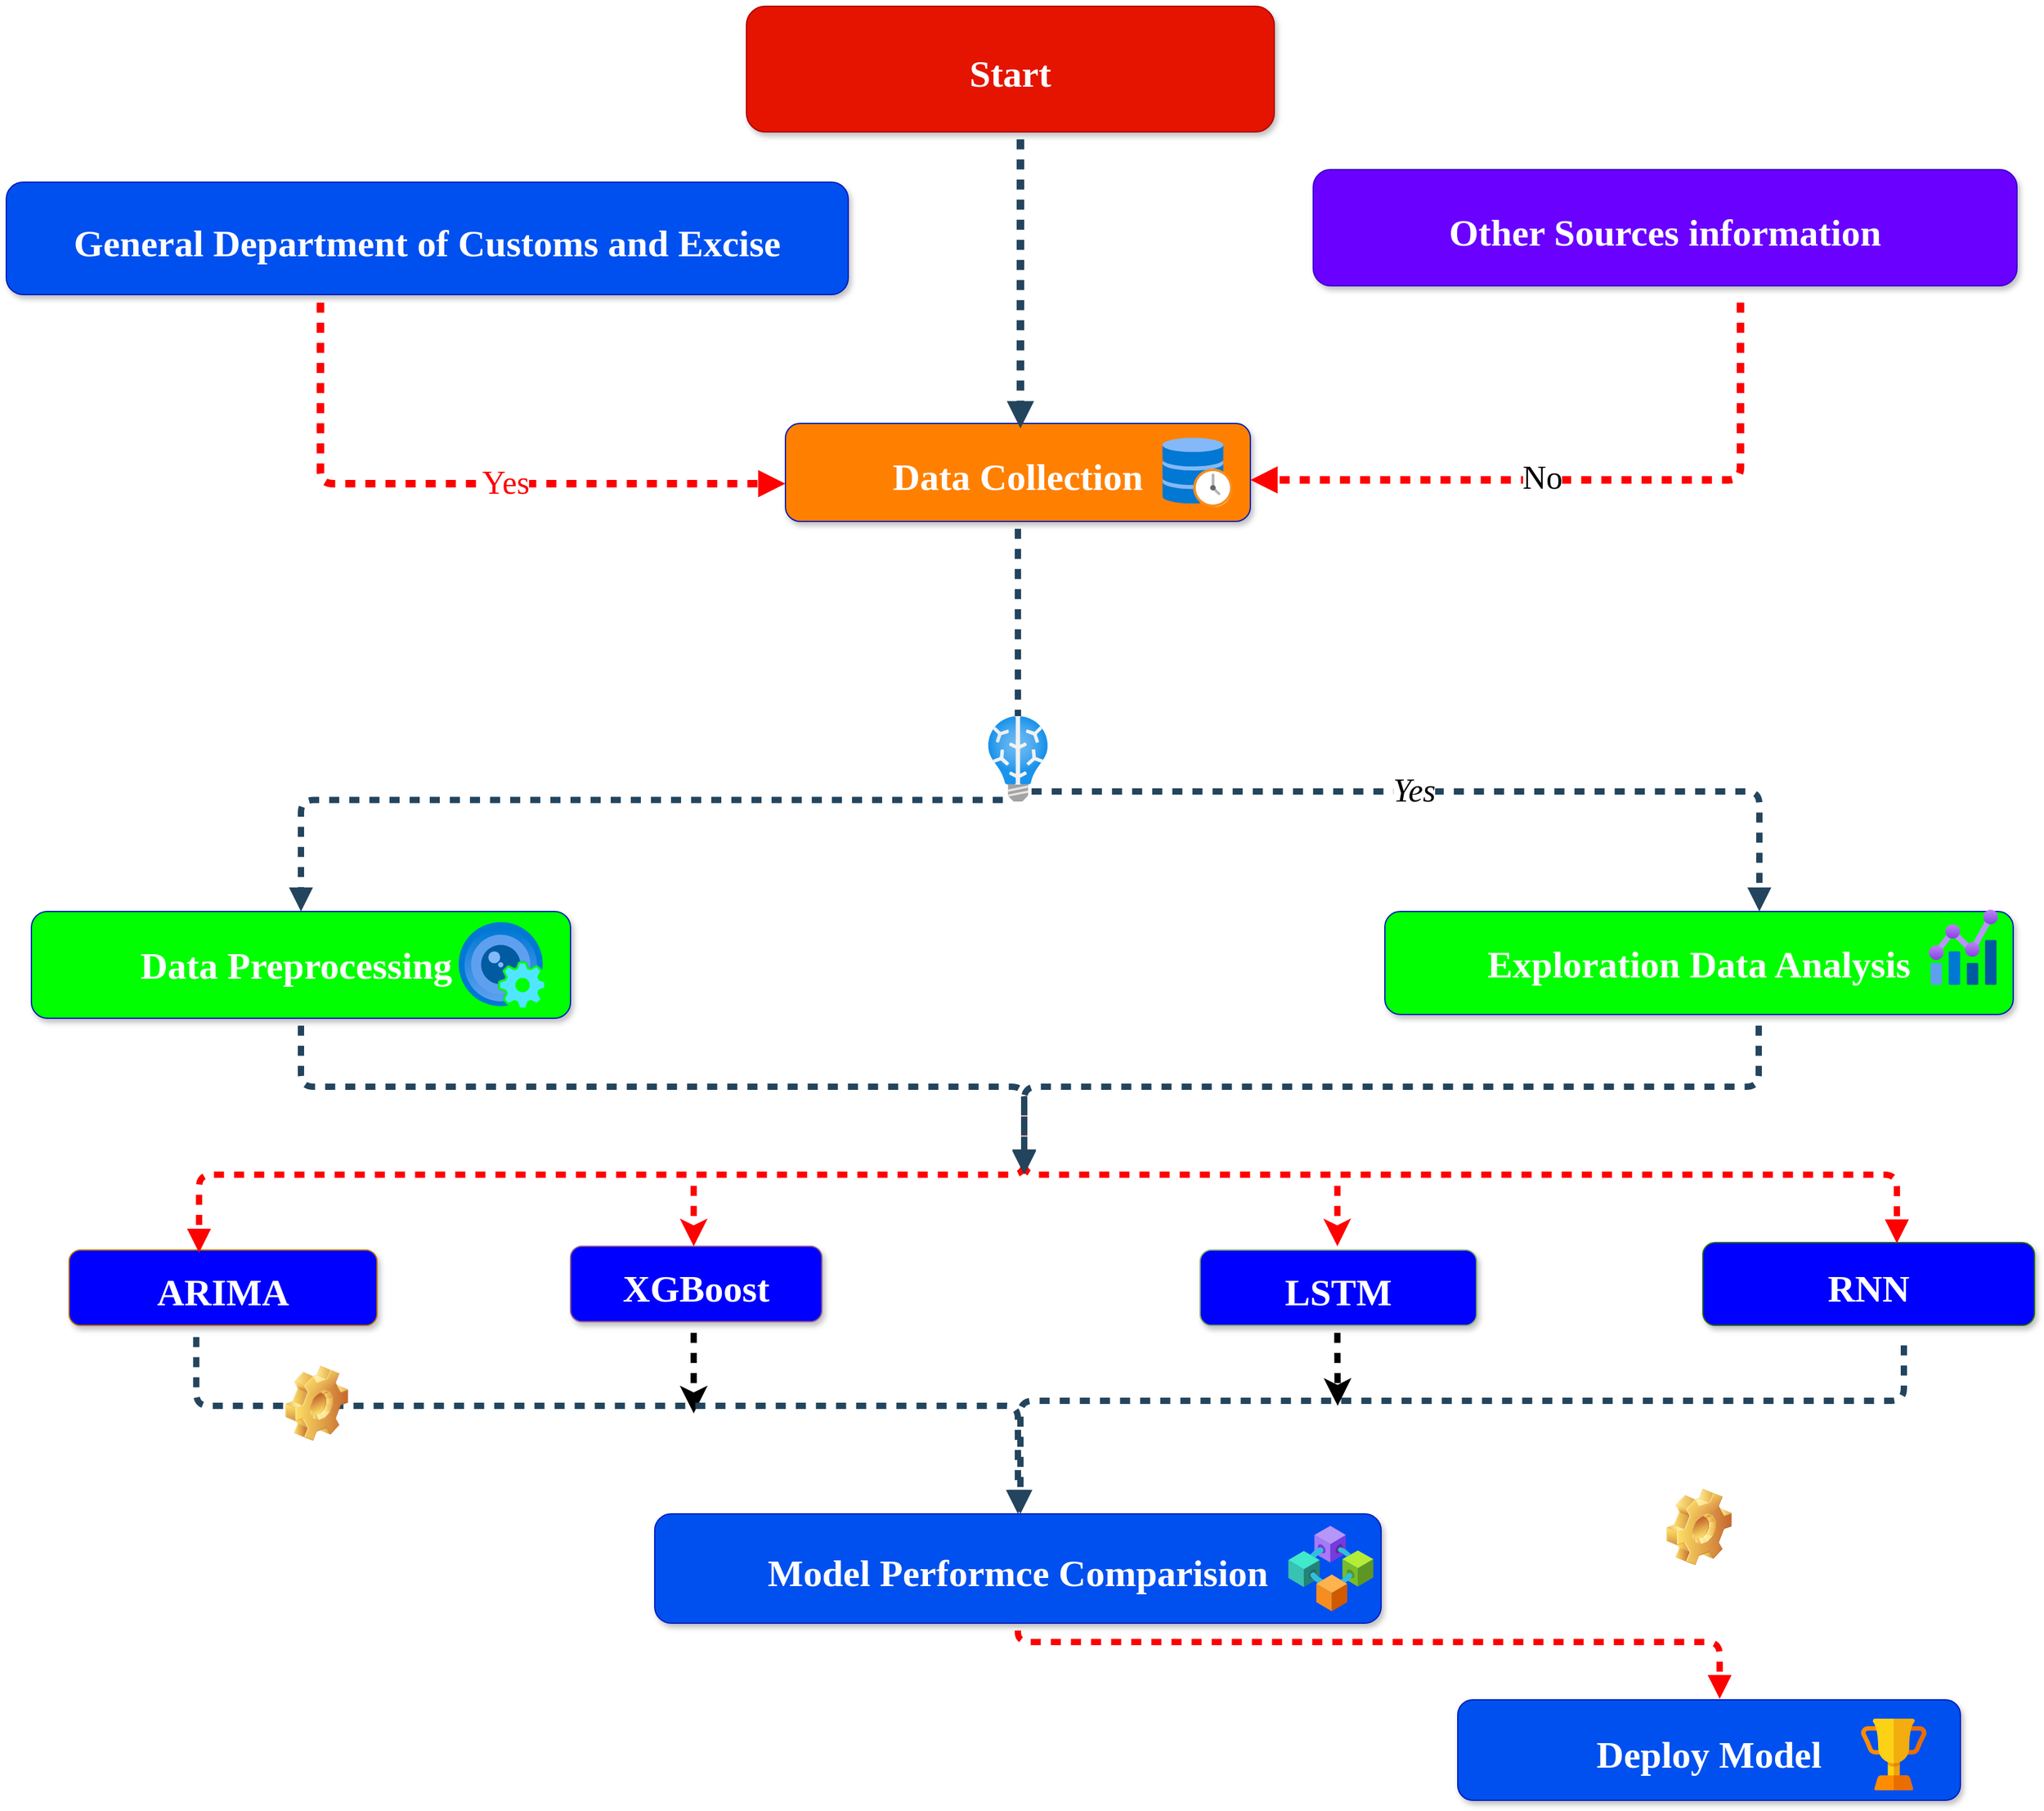 <mxfile version="24.2.9" type="github" pages="3">
  <diagram name="Page-1" id="z4mll4UZlSNYKY8jVkmX">
    <mxGraphModel dx="3000" dy="1491" grid="1" gridSize="10" guides="1" tooltips="1" connect="1" arrows="1" fold="1" page="1" pageScale="1" pageWidth="827" pageHeight="1169" math="0" shadow="0">
      <root>
        <mxCell id="0" />
        <mxCell id="1" parent="0" />
        <mxCell id="y6rWmXWkyfaZb9efjpmc-1" value="General Department of Customs and Excise" style="rounded=1;fillColor=#0050ef;strokeColor=#001DBC;shadow=1;fontStyle=1;fontColor=#ffffff;fontSize=30;fontFamily=Times New Roman;" parent="1" vertex="1">
          <mxGeometry x="20" y="160" width="670" height="89.5" as="geometry" />
        </mxCell>
        <mxCell id="y6rWmXWkyfaZb9efjpmc-2" value="ARIMA" style="rounded=1;fillColor=#0000ff;strokeColor=#BD7000;shadow=1;fontStyle=1;fontColor=#ffffff;fontSize=30;fontFamily=Times New Roman;" parent="1" vertex="1">
          <mxGeometry x="70" y="1010" width="245" height="60" as="geometry" />
        </mxCell>
        <mxCell id="y6rWmXWkyfaZb9efjpmc-3" value="RNN" style="rounded=1;fillColor=#0000ff;strokeColor=#2D7600;shadow=1;fontStyle=1;fontColor=#ffffff;fontSize=30;fontFamily=Times New Roman;" parent="1" vertex="1">
          <mxGeometry x="1370" y="1004" width="264" height="66" as="geometry" />
        </mxCell>
        <mxCell id="y6rWmXWkyfaZb9efjpmc-4" value="Deploy Model" style="rounded=1;fillColor=#0050ef;strokeColor=#001DBC;shadow=1;fontStyle=1;fontSize=30;fontFamily=Times New Roman;fontColor=#ffffff;" parent="1" vertex="1">
          <mxGeometry x="1175" y="1368" width="400" height="80" as="geometry" />
        </mxCell>
        <mxCell id="y6rWmXWkyfaZb9efjpmc-5" value="Start" style="rounded=1;shadow=1;fontStyle=1;fontSize=30;fillColor=#e51400;fillStyle=auto;fontFamily=Times New Roman;fontColor=#ffffff;strokeColor=#B20000;" parent="1" vertex="1">
          <mxGeometry x="609" y="20" width="420" height="100" as="geometry" />
        </mxCell>
        <mxCell id="y6rWmXWkyfaZb9efjpmc-6" value="Data Collection" style="rounded=1;fillColor=#ff8000;strokeColor=#001DBC;shadow=1;fontStyle=1;fontColor=#ffffff;fontSize=30;fontFamily=Times New Roman;" parent="1" vertex="1">
          <mxGeometry x="640" y="352.05" width="370" height="78" as="geometry" />
        </mxCell>
        <mxCell id="y6rWmXWkyfaZb9efjpmc-7" value="Other Sources information" style="rounded=1;fillColor=#6a00ff;strokeColor=#3700CC;shadow=1;fontStyle=1;fontColor=#ffffff;fontSize=30;fontFamily=Times New Roman;" parent="1" vertex="1">
          <mxGeometry x="1060" y="150" width="560" height="92.5" as="geometry" />
        </mxCell>
        <mxCell id="y6rWmXWkyfaZb9efjpmc-8" value="" style="edgeStyle=elbowEdgeStyle;elbow=vertical;strokeWidth=6;endArrow=block;endFill=1;fontStyle=1;strokeColor=#23445D;flowAnimation=1;" parent="1" edge="1">
          <mxGeometry x="22" y="165.5" width="100" height="100" as="geometry">
            <mxPoint x="827" y="120" as="sourcePoint" />
            <mxPoint x="827" y="356" as="targetPoint" />
          </mxGeometry>
        </mxCell>
        <mxCell id="y6rWmXWkyfaZb9efjpmc-9" value="" style="edgeStyle=elbowEdgeStyle;elbow=vertical;strokeWidth=6;endArrow=block;endFill=1;fontStyle=1;strokeColor=#ff0000;flowAnimation=1;fillColor=#0050ef;" parent="1" target="y6rWmXWkyfaZb9efjpmc-6" edge="1">
          <mxGeometry x="22" y="165.5" width="100" height="100" as="geometry">
            <mxPoint x="1400" y="250" as="sourcePoint" />
            <mxPoint x="984" y="406" as="targetPoint" />
            <Array as="points">
              <mxPoint x="1141" y="397" />
            </Array>
          </mxGeometry>
        </mxCell>
        <mxCell id="y6rWmXWkyfaZb9efjpmc-10" value="&lt;font style=&quot;font-size: 26px;&quot; face=&quot;Times New Roman&quot;&gt;No&lt;/font&gt;" style="edgeLabel;html=1;align=center;verticalAlign=middle;resizable=0;points=[];" parent="y6rWmXWkyfaZb9efjpmc-9" vertex="1" connectable="0">
          <mxGeometry relative="1" as="geometry">
            <mxPoint x="-37" y="-2" as="offset" />
          </mxGeometry>
        </mxCell>
        <mxCell id="y6rWmXWkyfaZb9efjpmc-11" value="" style="edgeStyle=elbowEdgeStyle;elbow=vertical;strokeWidth=6;endArrow=block;endFill=1;fontStyle=1;strokeColor=#ff0000;flowAnimation=1;shadow=0;textShadow=0;" parent="1" target="y6rWmXWkyfaZb9efjpmc-6" edge="1">
          <mxGeometry x="22" y="165.5" width="100" height="100" as="geometry">
            <mxPoint x="270" y="250" as="sourcePoint" />
            <mxPoint x="749" y="407" as="targetPoint" />
            <Array as="points">
              <mxPoint x="608" y="400" />
              <mxPoint x="580" y="403" />
              <mxPoint x="832" y="510" />
            </Array>
          </mxGeometry>
        </mxCell>
        <mxCell id="y6rWmXWkyfaZb9efjpmc-12" value="&lt;font color=&quot;#ff0000&quot; style=&quot;font-size: 26px;&quot; face=&quot;Times New Roman&quot;&gt;Yes&lt;/font&gt;" style="edgeLabel;html=1;align=center;verticalAlign=middle;resizable=0;points=[];" parent="y6rWmXWkyfaZb9efjpmc-11" vertex="1" connectable="0">
          <mxGeometry relative="1" as="geometry">
            <mxPoint x="37" y="-1" as="offset" />
          </mxGeometry>
        </mxCell>
        <mxCell id="y6rWmXWkyfaZb9efjpmc-13" value="" style="edgeStyle=elbowEdgeStyle;elbow=vertical;strokeWidth=5;endArrow=block;endFill=1;fontStyle=1;strokeColor=#ff0000;flowAnimation=1;entryX=0.422;entryY=0.035;entryDx=0;entryDy=0;entryPerimeter=0;" parent="1" target="y6rWmXWkyfaZb9efjpmc-2" edge="1">
          <mxGeometry x="22" y="165.5" width="100" height="100" as="geometry">
            <mxPoint x="830" y="889" as="sourcePoint" />
            <mxPoint x="307" y="984" as="targetPoint" />
            <Array as="points">
              <mxPoint x="500" y="950" />
            </Array>
          </mxGeometry>
        </mxCell>
        <mxCell id="y6rWmXWkyfaZb9efjpmc-14" value="" style="edgeStyle=elbowEdgeStyle;elbow=vertical;strokeWidth=5;endArrow=block;endFill=1;fontStyle=1;strokeColor=#ff0000;flowAnimation=1;entryX=0.586;entryY=-0.009;entryDx=0;entryDy=0;entryPerimeter=0;exitX=0.5;exitY=1;exitDx=0;exitDy=0;" parent="1" source="y6rWmXWkyfaZb9efjpmc-27" edge="1">
          <mxGeometry x="22" y="165.5" width="100" height="100" as="geometry">
            <mxPoint x="876" y="1295" as="sourcePoint" />
            <mxPoint x="1383.4" y="1367.28" as="targetPoint" />
            <Array as="points">
              <mxPoint x="933" y="1322" />
              <mxPoint x="1054" y="1297" />
            </Array>
          </mxGeometry>
        </mxCell>
        <mxCell id="y6rWmXWkyfaZb9efjpmc-16" value="&lt;font style=&quot;font-size: 30px;&quot;&gt;Data Preprocessing&amp;nbsp;&lt;/font&gt;" style="whiteSpace=wrap;html=1;fontSize=25;fillColor=#00ff00;strokeColor=#001DBC;fontColor=#ffffff;rounded=1;shadow=1;fontStyle=1;fontFamily=Times New Roman;" parent="1" vertex="1">
          <mxGeometry x="40" y="740.5" width="429" height="85" as="geometry" />
        </mxCell>
        <mxCell id="y6rWmXWkyfaZb9efjpmc-17" value="XGBoost" style="rounded=1;fillColor=#0000ff;strokeColor=#996185;shadow=1;gradientColor=none;fontStyle=1;fontSize=30;fontFamily=Times New Roman;fontColor=#ffffff;" parent="1" vertex="1">
          <mxGeometry x="469" y="1007" width="200" height="60" as="geometry" />
        </mxCell>
        <mxCell id="y6rWmXWkyfaZb9efjpmc-20" value="LSTM" style="rounded=1;fillColor=#0000ff;strokeColor=#82b366;shadow=1;gradientColor=none;fontStyle=1;fontSize=30;fontFamily=Times New Roman;fontColor=#ffffff;" parent="1" vertex="1">
          <mxGeometry x="970" y="1010" width="220" height="60" as="geometry" />
        </mxCell>
        <mxCell id="y6rWmXWkyfaZb9efjpmc-21" style="edgeStyle=orthogonalEdgeStyle;rounded=0;orthogonalLoop=1;jettySize=auto;html=1;strokeWidth=5;flowAnimation=1;" parent="1" edge="1">
          <mxGeometry relative="1" as="geometry">
            <mxPoint x="567" y="1140" as="targetPoint" />
            <mxPoint x="567" y="1070" as="sourcePoint" />
            <Array as="points">
              <mxPoint x="567" y="1100" />
              <mxPoint x="567" y="1100" />
            </Array>
          </mxGeometry>
        </mxCell>
        <mxCell id="y6rWmXWkyfaZb9efjpmc-27" value="Model Performce Comparision" style="rounded=1;fillColor=#0050ef;strokeColor=#001DBC;shadow=1;fontStyle=1;fontColor=#ffffff;fontSize=30;fontFamily=Times New Roman;" parent="1" vertex="1">
          <mxGeometry x="536" y="1220" width="578" height="87" as="geometry" />
        </mxCell>
        <mxCell id="y6rWmXWkyfaZb9efjpmc-28" value="" style="edgeStyle=elbowEdgeStyle;elbow=vertical;strokeWidth=5;endArrow=block;endFill=1;fontStyle=1;strokeColor=#ff0000;flowAnimation=1;entryX=0.585;entryY=0.01;entryDx=0;entryDy=0;entryPerimeter=0;" parent="1" target="y6rWmXWkyfaZb9efjpmc-3" edge="1">
          <mxGeometry x="22" y="165.5" width="100" height="100" as="geometry">
            <mxPoint x="830" y="920" as="sourcePoint" />
            <mxPoint x="1381" y="997" as="targetPoint" />
            <Array as="points">
              <mxPoint x="1160" y="950" />
            </Array>
          </mxGeometry>
        </mxCell>
        <mxCell id="y6rWmXWkyfaZb9efjpmc-30" value="" style="edgeStyle=elbowEdgeStyle;elbow=vertical;strokeWidth=5;endArrow=block;endFill=1;fontStyle=1;strokeColor=#23445D;flowAnimation=1;exitX=0.5;exitY=1;exitDx=0;exitDy=0;entryX=0.5;entryY=0;entryDx=0;entryDy=0;" parent="1" source="y6rWmXWkyfaZb9efjpmc-6" target="y6rWmXWkyfaZb9efjpmc-16" edge="1">
          <mxGeometry x="22" y="165.5" width="100" height="100" as="geometry">
            <mxPoint x="875" y="487" as="sourcePoint" />
            <mxPoint x="450" y="744.75" as="targetPoint" />
            <Array as="points">
              <mxPoint x="733" y="651.75" />
            </Array>
          </mxGeometry>
        </mxCell>
        <mxCell id="y6rWmXWkyfaZb9efjpmc-32" value="&lt;font style=&quot;font-size: 30px;&quot;&gt;Exploration Data Analysis&lt;/font&gt;" style="whiteSpace=wrap;html=1;fontSize=25;fillColor=#00ff00;strokeColor=#001DBC;fontColor=#ffffff;rounded=1;shadow=1;fontStyle=1;fontFamily=Times New Roman;" parent="1" vertex="1">
          <mxGeometry x="1117" y="740.5" width="500" height="82" as="geometry" />
        </mxCell>
        <mxCell id="y6rWmXWkyfaZb9efjpmc-33" value="" style="edgeStyle=elbowEdgeStyle;elbow=vertical;strokeWidth=5;endArrow=block;endFill=1;fontStyle=1;strokeColor=#23445D;flowAnimation=1;entryX=0.596;entryY=0;entryDx=0;entryDy=0;entryPerimeter=0;" parent="1" target="y6rWmXWkyfaZb9efjpmc-32" edge="1">
          <mxGeometry x="22" y="165.5" width="100" height="100" as="geometry">
            <mxPoint x="830" y="645" as="sourcePoint" />
            <mxPoint x="1327" y="720" as="targetPoint" />
            <Array as="points">
              <mxPoint x="1127" y="645" />
            </Array>
          </mxGeometry>
        </mxCell>
        <mxCell id="y6rWmXWkyfaZb9efjpmc-34" value="&lt;i&gt;&lt;font style=&quot;font-size: 26px;&quot; face=&quot;Times New Roman&quot;&gt;Yes&lt;/font&gt;&lt;/i&gt;" style="edgeLabel;html=1;align=center;verticalAlign=middle;resizable=0;points=[];" parent="y6rWmXWkyfaZb9efjpmc-33" vertex="1" connectable="0">
          <mxGeometry relative="1" as="geometry">
            <mxPoint x="-31" y="-1" as="offset" />
          </mxGeometry>
        </mxCell>
        <mxCell id="y6rWmXWkyfaZb9efjpmc-36" value="" style="edgeStyle=elbowEdgeStyle;elbow=vertical;strokeWidth=5;endArrow=block;endFill=1;fontStyle=1;strokeColor=#23445D;flowAnimation=1;exitX=0.5;exitY=1;exitDx=0;exitDy=0;" parent="1" source="y6rWmXWkyfaZb9efjpmc-16" edge="1">
          <mxGeometry x="22" y="165.5" width="100" height="100" as="geometry">
            <mxPoint x="474" y="814" as="sourcePoint" />
            <mxPoint x="830" y="950" as="targetPoint" />
            <Array as="points">
              <mxPoint x="540" y="880" />
            </Array>
          </mxGeometry>
        </mxCell>
        <mxCell id="y6rWmXWkyfaZb9efjpmc-41" value="" style="edgeStyle=elbowEdgeStyle;elbow=vertical;strokeWidth=5;endArrow=block;endFill=1;fontStyle=1;strokeColor=#23445D;flowAnimation=1;exitX=0.413;exitY=1.056;exitDx=0;exitDy=0;entryX=0.5;entryY=0;entryDx=0;entryDy=0;exitPerimeter=0;" parent="1" source="y6rWmXWkyfaZb9efjpmc-2" target="y6rWmXWkyfaZb9efjpmc-27" edge="1">
          <mxGeometry x="22" y="165.5" width="100" height="100" as="geometry">
            <mxPoint x="267" y="1050" as="sourcePoint" />
            <mxPoint x="877" y="1203" as="targetPoint" />
            <Array as="points">
              <mxPoint x="838" y="1134" />
              <mxPoint x="672" y="1124" />
            </Array>
          </mxGeometry>
        </mxCell>
        <mxCell id="y6rWmXWkyfaZb9efjpmc-42" value="" style="shape=image;html=1;verticalLabelPosition=bottom;verticalAlign=top;imageAspect=0;image=img/clipart/Gear_128x128.png;sketch=1;hachureGap=4;jiggle=2;curveFitting=1;fontFamily=Architects Daughter;fontSource=https%3A%2F%2Ffonts.googleapis.com%2Fcss%3Ffamily%3DArchitects%2BDaughter;" parent="1" vertex="1">
          <mxGeometry x="242" y="1102" width="50" height="60" as="geometry" />
        </mxCell>
        <mxCell id="y6rWmXWkyfaZb9efjpmc-44" value="" style="shape=image;html=1;verticalLabelPosition=bottom;verticalAlign=top;imageAspect=1;aspect=fixed;image=img/clipart/Gear_128x128.png;sketch=1;hachureGap=4;jiggle=2;curveFitting=1;fontFamily=Architects Daughter;fontSource=https%3A%2F%2Ffonts.googleapis.com%2Fcss%3Ffamily%3DArchitects%2BDaughter;" parent="1" vertex="1">
          <mxGeometry x="1341" y="1200" width="52" height="61" as="geometry" />
        </mxCell>
        <mxCell id="y6rWmXWkyfaZb9efjpmc-45" value="" style="edgeStyle=elbowEdgeStyle;elbow=vertical;strokeWidth=5;endArrow=block;endFill=1;fontStyle=1;strokeColor=#23445D;flowAnimation=1;exitX=0.601;exitY=1.045;exitDx=0;exitDy=0;exitPerimeter=0;" parent="1" edge="1">
          <mxGeometry x="22" y="165.5" width="100" height="100" as="geometry">
            <mxPoint x="1414.5" y="825.5" as="sourcePoint" />
            <mxPoint x="830" y="949" as="targetPoint" />
            <Array as="points">
              <mxPoint x="1120" y="880" />
            </Array>
          </mxGeometry>
        </mxCell>
        <mxCell id="y6rWmXWkyfaZb9efjpmc-46" value="" style="image;aspect=fixed;html=1;points=[];align=center;fontSize=12;image=img/lib/azure2/security/Identity_Secure_Score.svg;" parent="1" vertex="1">
          <mxGeometry x="1496" y="1383" width="51.9" height="57" as="geometry" />
        </mxCell>
        <mxCell id="y6rWmXWkyfaZb9efjpmc-47" value="" style="image;aspect=fixed;html=1;points=[];align=center;fontSize=12;image=img/lib/azure2/other/Defender_Historian.svg;" parent="1" vertex="1">
          <mxGeometry x="940" y="363.52" width="55.81" height="55.05" as="geometry" />
        </mxCell>
        <mxCell id="y6rWmXWkyfaZb9efjpmc-48" value="" style="image;aspect=fixed;html=1;points=[];align=center;fontSize=12;image=img/lib/azure2/management_governance/Metrics.svg;" parent="1" vertex="1">
          <mxGeometry x="1550" y="735" width="54.8" height="68" as="geometry" />
        </mxCell>
        <mxCell id="y6rWmXWkyfaZb9efjpmc-49" value="" style="edgeStyle=elbowEdgeStyle;elbow=vertical;strokeWidth=4;endArrow=block;endFill=1;fontStyle=1;strokeColor=#23445D;flowAnimation=1;" parent="1" edge="1">
          <mxGeometry x="22" y="165.5" width="100" height="100" as="geometry">
            <mxPoint x="880" y="915.0" as="sourcePoint" />
            <mxPoint x="880" y="915" as="targetPoint" />
            <Array as="points" />
          </mxGeometry>
        </mxCell>
        <mxCell id="y6rWmXWkyfaZb9efjpmc-51" value="" style="image;aspect=fixed;html=1;points=[];align=center;fontSize=12;image=img/lib/azure2/ai_machine_learning/Custom_Vision.svg;" parent="1" vertex="1">
          <mxGeometry x="380" y="749" width="68" height="68" as="geometry" />
        </mxCell>
        <mxCell id="y6rWmXWkyfaZb9efjpmc-52" value="" style="image;aspect=fixed;html=1;points=[];align=center;fontSize=12;image=img/lib/azure2/ai_machine_learning/Batch_AI.svg;" parent="1" vertex="1">
          <mxGeometry x="801" y="585" width="48" height="68" as="geometry" />
        </mxCell>
        <mxCell id="y6rWmXWkyfaZb9efjpmc-53" value="" style="image;aspect=fixed;html=1;points=[];align=center;fontSize=12;image=img/lib/azure2/blockchain/Consortium.svg;" parent="1" vertex="1">
          <mxGeometry x="1040" y="1229.5" width="68" height="68" as="geometry" />
        </mxCell>
        <mxCell id="acaOZs-IvBvRF_PJCefd-4" value="" style="edgeStyle=elbowEdgeStyle;elbow=vertical;strokeWidth=5;endArrow=block;endFill=1;fontStyle=1;strokeColor=#23445D;flowAnimation=1;" parent="1" edge="1">
          <mxGeometry x="22" y="165.5" width="100" height="100" as="geometry">
            <mxPoint x="1530" y="1080" as="sourcePoint" />
            <mxPoint x="827" y="1220" as="targetPoint" />
            <Array as="points">
              <mxPoint x="1150" y="1130" />
            </Array>
          </mxGeometry>
        </mxCell>
        <mxCell id="acaOZs-IvBvRF_PJCefd-5" style="edgeStyle=orthogonalEdgeStyle;rounded=0;orthogonalLoop=1;jettySize=auto;html=1;strokeWidth=5;flowAnimation=1;" parent="1" edge="1">
          <mxGeometry relative="1" as="geometry">
            <mxPoint x="1079.46" y="1134" as="targetPoint" />
            <mxPoint x="1079.23" y="1070" as="sourcePoint" />
            <Array as="points">
              <mxPoint x="1079.46" y="1084" />
              <mxPoint x="1079.46" y="1084" />
            </Array>
          </mxGeometry>
        </mxCell>
        <mxCell id="acaOZs-IvBvRF_PJCefd-6" style="edgeStyle=orthogonalEdgeStyle;rounded=0;orthogonalLoop=1;jettySize=auto;html=1;strokeWidth=5;flowAnimation=1;strokeColor=#ff0000;" parent="1" edge="1">
          <mxGeometry relative="1" as="geometry">
            <mxPoint x="1079.23" y="1007" as="targetPoint" />
            <mxPoint x="1079.23" y="953" as="sourcePoint" />
            <Array as="points">
              <mxPoint x="1079.23" y="1003" />
              <mxPoint x="1079.23" y="1003" />
            </Array>
          </mxGeometry>
        </mxCell>
        <mxCell id="acaOZs-IvBvRF_PJCefd-7" style="edgeStyle=orthogonalEdgeStyle;rounded=0;orthogonalLoop=1;jettySize=auto;html=1;strokeWidth=5;flowAnimation=1;strokeColor=#ff0000;" parent="1" edge="1">
          <mxGeometry relative="1" as="geometry">
            <mxPoint x="567" y="1007" as="targetPoint" />
            <mxPoint x="567" y="953" as="sourcePoint" />
            <Array as="points">
              <mxPoint x="567" y="1003" />
              <mxPoint x="567" y="1003" />
            </Array>
          </mxGeometry>
        </mxCell>
      </root>
    </mxGraphModel>
  </diagram>
  <diagram name="Data Preprocessing" id="qKNTw7z7xSjgCfAUhEj2">
    <mxGraphModel dx="2333" dy="1160" grid="1" gridSize="10" guides="1" tooltips="1" connect="1" arrows="1" fold="1" page="1" pageScale="1" pageWidth="827" pageHeight="1169" math="0" shadow="0">
      <root>
        <mxCell id="crlpY1BxxXNODYjE01ff-0" />
        <mxCell id="crlpY1BxxXNODYjE01ff-1" parent="crlpY1BxxXNODYjE01ff-0" />
        <mxCell id="crlpY1BxxXNODYjE01ff-2" value="Find/Fill Missing Value" style="rounded=1;fillColor=#0050ef;strokeColor=#001DBC;shadow=1;fontStyle=1;fontColor=#ffffff;fontSize=30;fontFamily=Times New Roman;" parent="crlpY1BxxXNODYjE01ff-1" vertex="1">
          <mxGeometry x="60" y="474.5" width="580" height="95.5" as="geometry" />
        </mxCell>
        <mxCell id="crlpY1BxxXNODYjE01ff-3" value="Categories Data" style="rounded=1;fillColor=#c0c0c0;strokeColor=#BD7000;shadow=1;fontStyle=1;fontColor=#ffffff;fontSize=30;fontFamily=Times New Roman;" parent="crlpY1BxxXNODYjE01ff-1" vertex="1">
          <mxGeometry x="67" y="940" width="573" height="100" as="geometry" />
        </mxCell>
        <mxCell id="crlpY1BxxXNODYjE01ff-4" value="Feature Scaling" style="rounded=1;fillColor=#ff00ff;strokeColor=#2D7600;shadow=1;fontStyle=1;fontColor=#ffffff;fontSize=30;fontFamily=Times New Roman;" parent="crlpY1BxxXNODYjE01ff-1" vertex="1">
          <mxGeometry x="1040" y="954" width="510" height="96" as="geometry" />
        </mxCell>
        <mxCell id="crlpY1BxxXNODYjE01ff-5" value="Validation Split" style="rounded=1;fillColor=#0080ff;strokeColor=#001DBC;shadow=1;fontStyle=1;fontSize=30;fontFamily=Times New Roman;fontColor=#ffffff;" parent="crlpY1BxxXNODYjE01ff-1" vertex="1">
          <mxGeometry x="1040.3" y="1190" width="509.7" height="100" as="geometry" />
        </mxCell>
        <mxCell id="crlpY1BxxXNODYjE01ff-6" value="Database" style="rounded=1;shadow=1;fontStyle=1;fontSize=33;fillColor=#e51400;fillStyle=auto;fontFamily=Times New Roman;fontColor=#ffffff;strokeColor=#B20000;" parent="crlpY1BxxXNODYjE01ff-1" vertex="1">
          <mxGeometry x="640" y="40" width="440" height="80" as="geometry" />
        </mxCell>
        <mxCell id="crlpY1BxxXNODYjE01ff-7" value="Data Preprocessing" style="rounded=1;fillColor=#ccdb13;strokeColor=#001DBC;shadow=1;fontStyle=1;fontColor=#ffffff;fontSize=30;fontFamily=Times New Roman;" parent="crlpY1BxxXNODYjE01ff-1" vertex="1">
          <mxGeometry x="641.53" y="280" width="370" height="78" as="geometry" />
        </mxCell>
        <mxCell id="crlpY1BxxXNODYjE01ff-8" value="Duplicate and Low Variation data" style="rounded=1;fillColor=#400080;strokeColor=#3700CC;shadow=1;fontStyle=1;fontColor=#ffffff;fontSize=30;fontFamily=Times New Roman;" parent="crlpY1BxxXNODYjE01ff-1" vertex="1">
          <mxGeometry x="1040" y="474.5" width="530" height="95.5" as="geometry" />
        </mxCell>
        <mxCell id="crlpY1BxxXNODYjE01ff-9" value="" style="edgeStyle=elbowEdgeStyle;elbow=vertical;strokeWidth=6;endArrow=block;endFill=1;fontStyle=1;strokeColor=#23445D;flowAnimation=1;" parent="crlpY1BxxXNODYjE01ff-1" edge="1">
          <mxGeometry x="22" y="165.5" width="100" height="100" as="geometry">
            <mxPoint x="827.43" y="118" as="sourcePoint" />
            <mxPoint x="827" y="280" as="targetPoint" />
          </mxGeometry>
        </mxCell>
        <mxCell id="crlpY1BxxXNODYjE01ff-12" value="" style="edgeStyle=elbowEdgeStyle;elbow=vertical;strokeWidth=6;endArrow=block;endFill=1;fontStyle=1;strokeColor=#0000ff;flowAnimation=1;shadow=0;textShadow=0;entryX=0.446;entryY=0.022;entryDx=0;entryDy=0;entryPerimeter=0;" parent="crlpY1BxxXNODYjE01ff-1" target="crlpY1BxxXNODYjE01ff-2" edge="1">
          <mxGeometry x="22" y="165.5" width="100" height="100" as="geometry">
            <mxPoint x="820" y="400" as="sourcePoint" />
            <mxPoint x="340" y="370" as="targetPoint" />
            <Array as="points">
              <mxPoint x="560" y="400" />
              <mxPoint x="540" y="363" />
              <mxPoint x="792" y="470" />
            </Array>
          </mxGeometry>
        </mxCell>
        <mxCell id="crlpY1BxxXNODYjE01ff-13" value="&lt;font style=&quot;font-size: 26px;&quot; face=&quot;Times New Roman&quot;&gt;Yes&lt;/font&gt;" style="edgeLabel;html=1;align=center;verticalAlign=middle;resizable=0;points=[];" parent="crlpY1BxxXNODYjE01ff-12" vertex="1" connectable="0">
          <mxGeometry relative="1" as="geometry">
            <mxPoint x="37" y="-1" as="offset" />
          </mxGeometry>
        </mxCell>
        <mxCell id="crlpY1BxxXNODYjE01ff-14" value="" style="edgeStyle=elbowEdgeStyle;elbow=vertical;strokeWidth=6;endArrow=block;endFill=1;fontStyle=1;strokeColor=#808080;flowAnimation=1;entryX=0.449;entryY=0.035;entryDx=0;entryDy=0;entryPerimeter=0;" parent="crlpY1BxxXNODYjE01ff-1" target="crlpY1BxxXNODYjE01ff-3" edge="1" source="crlpY1BxxXNODYjE01ff-51">
          <mxGeometry x="22" y="165.5" width="100" height="100" as="geometry">
            <mxPoint x="830" y="620" as="sourcePoint" />
            <mxPoint x="267" y="944" as="targetPoint" />
            <Array as="points">
              <mxPoint x="580" y="880" />
              <mxPoint x="570" y="900" />
            </Array>
          </mxGeometry>
        </mxCell>
        <mxCell id="crlpY1BxxXNODYjE01ff-15" value="" style="edgeStyle=elbowEdgeStyle;elbow=vertical;strokeWidth=6;endArrow=block;endFill=1;fontStyle=1;strokeColor=#0080ff;flowAnimation=1;entryX=0.557;entryY=0;entryDx=0;entryDy=0;entryPerimeter=0;" parent="crlpY1BxxXNODYjE01ff-1" edge="1">
          <mxGeometry x="22" y="165.5" width="100" height="100" as="geometry">
            <mxPoint x="830" y="1090" as="sourcePoint" />
            <mxPoint x="1355.203" y="1190" as="targetPoint" />
            <Array as="points">
              <mxPoint x="915" y="1097" />
              <mxPoint x="1036" y="1072" />
            </Array>
          </mxGeometry>
        </mxCell>
        <mxCell id="crlpY1BxxXNODYjE01ff-17" value="Incorrect and Irrelevent data" style="whiteSpace=wrap;html=1;fontSize=30;fillColor=#eb7203;strokeColor=#001DBC;fontColor=#ffffff;rounded=1;shadow=1;fontStyle=1;fontFamily=Times New Roman;" parent="crlpY1BxxXNODYjE01ff-1" vertex="1">
          <mxGeometry x="67" y="704.5" width="573" height="105.5" as="geometry" />
        </mxCell>
        <mxCell id="crlpY1BxxXNODYjE01ff-28" value="Feature Selection " style="rounded=1;fillColor=#b5b836;strokeColor=#001DBC;shadow=1;fontStyle=1;fontColor=#ffffff;fontSize=30;fontFamily=Times New Roman;" parent="crlpY1BxxXNODYjE01ff-1" vertex="1">
          <mxGeometry x="80" y="1200" width="570" height="100" as="geometry" />
        </mxCell>
        <mxCell id="crlpY1BxxXNODYjE01ff-29" value="" style="edgeStyle=elbowEdgeStyle;elbow=vertical;strokeWidth=5;endArrow=block;endFill=1;fontStyle=1;strokeColor=#ff00ff;flowAnimation=1;exitX=0.816;exitY=0.317;exitDx=0;exitDy=0;exitPerimeter=0;" parent="crlpY1BxxXNODYjE01ff-1" edge="1" source="crlpY1BxxXNODYjE01ff-51">
          <mxGeometry x="22" y="165.5" width="100" height="100" as="geometry">
            <mxPoint x="875.09" y="878.4" as="sourcePoint" />
            <mxPoint x="1360" y="950" as="targetPoint" />
            <Array as="points">
              <mxPoint x="1062" y="878.4" />
            </Array>
          </mxGeometry>
        </mxCell>
        <mxCell id="crlpY1BxxXNODYjE01ff-31" value="" style="edgeStyle=elbowEdgeStyle;elbow=vertical;strokeWidth=6;endArrow=block;endFill=1;fontStyle=1;strokeColor=#ff8000;flowAnimation=1;" parent="crlpY1BxxXNODYjE01ff-1" edge="1">
          <mxGeometry x="22" y="165.5" width="100" height="100" as="geometry">
            <mxPoint x="830" y="590" as="sourcePoint" />
            <mxPoint x="320" y="704" as="targetPoint" />
            <Array as="points">
              <mxPoint x="682.88" y="614.31" />
            </Array>
          </mxGeometry>
        </mxCell>
        <mxCell id="crlpY1BxxXNODYjE01ff-32" value="&lt;i&gt;&lt;font style=&quot;font-size: 26px;&quot; face=&quot;Times New Roman&quot;&gt;Yes&lt;/font&gt;&lt;/i&gt;" style="edgeLabel;html=1;align=center;verticalAlign=middle;resizable=0;points=[];" parent="crlpY1BxxXNODYjE01ff-31" vertex="1" connectable="0">
          <mxGeometry relative="1" as="geometry">
            <mxPoint x="-45" y="1" as="offset" />
          </mxGeometry>
        </mxCell>
        <mxCell id="crlpY1BxxXNODYjE01ff-33" value="Find/Detect Anomaly " style="whiteSpace=wrap;html=1;fontSize=33;fillColor=#00ff00;strokeColor=#001DBC;fontColor=#ffffff;rounded=1;shadow=1;fontStyle=1;fontFamily=Times New Roman;" parent="crlpY1BxxXNODYjE01ff-1" vertex="1">
          <mxGeometry x="1040" y="704.5" width="510.3" height="95.25" as="geometry" />
        </mxCell>
        <mxCell id="crlpY1BxxXNODYjE01ff-34" value="" style="edgeStyle=elbowEdgeStyle;elbow=vertical;strokeWidth=6;endArrow=block;endFill=1;fontStyle=1;strokeColor=#00ff00;flowAnimation=1;entryX=0.623;entryY=-0.026;entryDx=0;entryDy=0;entryPerimeter=0;" parent="crlpY1BxxXNODYjE01ff-1" target="crlpY1BxxXNODYjE01ff-33" edge="1">
          <mxGeometry x="22" y="165.5" width="100" height="100" as="geometry">
            <mxPoint x="832" y="612" as="sourcePoint" />
            <mxPoint x="1287" y="680" as="targetPoint" />
            <Array as="points">
              <mxPoint x="1087" y="605" />
            </Array>
          </mxGeometry>
        </mxCell>
        <mxCell id="crlpY1BxxXNODYjE01ff-35" value="&lt;i&gt;&lt;font style=&quot;font-size: 26px;&quot; face=&quot;Times New Roman&quot;&gt;Yes&lt;/font&gt;&lt;/i&gt;" style="edgeLabel;html=1;align=center;verticalAlign=middle;resizable=0;points=[];" parent="crlpY1BxxXNODYjE01ff-34" vertex="1" connectable="0">
          <mxGeometry relative="1" as="geometry">
            <mxPoint x="-31" y="-1" as="offset" />
          </mxGeometry>
        </mxCell>
        <mxCell id="crlpY1BxxXNODYjE01ff-53" value="" style="image;aspect=fixed;html=1;points=[];align=center;fontSize=12;image=img/lib/azure2/ai_machine_learning/Batch_AI.svg;" parent="crlpY1BxxXNODYjE01ff-1" vertex="1">
          <mxGeometry x="810.01" y="556.25" width="48" height="68" as="geometry" />
        </mxCell>
        <mxCell id="O_o4r8PVq2KbMyTsbJLo-0" value="" style="image;aspect=fixed;html=1;points=[];align=center;fontSize=12;image=img/lib/azure2/ai_machine_learning/Custom_Vision.svg;" parent="crlpY1BxxXNODYjE01ff-1" vertex="1">
          <mxGeometry x="960" y="331.5" width="47" height="47" as="geometry" />
        </mxCell>
        <mxCell id="x5zbzPtZ2Iti-Vu9od-a-0" value="" style="edgeStyle=elbowEdgeStyle;elbow=vertical;strokeWidth=6;endArrow=block;endFill=1;fontStyle=1;strokeColor=#400080;flowAnimation=1;shadow=0;textShadow=0;" edge="1" parent="crlpY1BxxXNODYjE01ff-1">
          <mxGeometry x="22" y="165.5" width="100" height="100" as="geometry">
            <mxPoint x="827" y="390" as="sourcePoint" />
            <mxPoint x="1360" y="480" as="targetPoint" />
            <Array as="points">
              <mxPoint x="1224" y="400" />
              <mxPoint x="1196" y="403" />
              <mxPoint x="1448" y="510" />
            </Array>
          </mxGeometry>
        </mxCell>
        <mxCell id="x5zbzPtZ2Iti-Vu9od-a-1" value="&lt;font style=&quot;font-size: 26px;&quot; face=&quot;Times New Roman&quot;&gt;Yes&lt;/font&gt;" style="edgeLabel;html=1;align=center;verticalAlign=middle;resizable=0;points=[];" vertex="1" connectable="0" parent="x5zbzPtZ2Iti-Vu9od-a-0">
          <mxGeometry relative="1" as="geometry">
            <mxPoint x="37" y="-1" as="offset" />
          </mxGeometry>
        </mxCell>
        <mxCell id="x5zbzPtZ2Iti-Vu9od-a-4" value="" style="edgeStyle=elbowEdgeStyle;elbow=vertical;strokeWidth=5;endArrow=block;endFill=1;fontStyle=1;strokeColor=#23445D;flowAnimation=1;entryX=0.567;entryY=0.007;entryDx=0;entryDy=0;entryPerimeter=0;" edge="1" parent="crlpY1BxxXNODYjE01ff-1" target="crlpY1BxxXNODYjE01ff-51">
          <mxGeometry x="22" y="165.5" width="100" height="100" as="geometry">
            <mxPoint x="830" y="893" as="sourcePoint" />
            <mxPoint x="1398" y="955" as="targetPoint" />
            <Array as="points" />
          </mxGeometry>
        </mxCell>
        <mxCell id="crlpY1BxxXNODYjE01ff-51" value="" style="image;aspect=fixed;html=1;points=[];align=center;fontSize=12;image=img/lib/azure2/ai_machine_learning/Cognitive_Services.svg;" parent="crlpY1BxxXNODYjE01ff-1" vertex="1">
          <mxGeometry x="792.92" y="860" width="82.17" height="58" as="geometry" />
        </mxCell>
        <mxCell id="x5zbzPtZ2Iti-Vu9od-a-5" value="" style="edgeStyle=elbowEdgeStyle;elbow=vertical;strokeWidth=6;endArrow=block;endFill=1;fontStyle=1;strokeColor=#535827;flowAnimation=1;entryX=0.452;entryY=-0.03;entryDx=0;entryDy=0;entryPerimeter=0;" edge="1" parent="crlpY1BxxXNODYjE01ff-1">
          <mxGeometry x="22" y="165.5" width="100" height="100" as="geometry">
            <mxPoint x="840" y="1100" as="sourcePoint" />
            <mxPoint x="318.0" y="1190.005" as="targetPoint" />
            <Array as="points">
              <mxPoint x="690.88" y="1099.82" />
            </Array>
          </mxGeometry>
        </mxCell>
        <mxCell id="x5zbzPtZ2Iti-Vu9od-a-6" value="&lt;i&gt;&lt;font style=&quot;font-size: 26px;&quot; face=&quot;Times New Roman&quot;&gt;Yes&lt;/font&gt;&lt;/i&gt;" style="edgeLabel;html=1;align=center;verticalAlign=middle;resizable=0;points=[];" vertex="1" connectable="0" parent="x5zbzPtZ2Iti-Vu9od-a-5">
          <mxGeometry relative="1" as="geometry">
            <mxPoint x="-45" y="1" as="offset" />
          </mxGeometry>
        </mxCell>
        <mxCell id="x5zbzPtZ2Iti-Vu9od-a-7" value="" style="image;aspect=fixed;html=1;points=[];align=center;fontSize=12;image=img/lib/azure2/databases/Managed_Database.svg;" vertex="1" parent="crlpY1BxxXNODYjE01ff-1">
          <mxGeometry x="948.31" y="50.5" width="63.22" height="59.5" as="geometry" />
        </mxCell>
        <mxCell id="x5zbzPtZ2Iti-Vu9od-a-8" value="" style="edgeStyle=elbowEdgeStyle;elbow=vertical;strokeWidth=6;endArrow=block;endFill=1;fontStyle=1;strokeColor=#000000;flowAnimation=1;shadow=0;textShadow=0;" edge="1" parent="crlpY1BxxXNODYjE01ff-1">
          <mxGeometry x="22" y="165.5" width="100" height="100" as="geometry">
            <mxPoint x="726.0" y="280" as="sourcePoint" />
            <mxPoint x="40" y="1440" as="targetPoint" />
            <Array as="points">
              <mxPoint x="281" y="240" />
              <mxPoint x="261" y="203" />
              <mxPoint x="513" y="310" />
            </Array>
          </mxGeometry>
        </mxCell>
        <mxCell id="GcvR-_m_ebtfLVxK_8R6-0" value="&lt;font style=&quot;font-size: 22px;&quot; face=&quot;Times New Roman&quot; color=&quot;#ff0000&quot;&gt;&lt;b style=&quot;font-size: 22px;&quot;&gt;Data after Preprocessing&lt;/b&gt;&lt;/font&gt;" style="edgeLabel;html=1;align=center;verticalAlign=middle;resizable=0;points=[];fontSize=22;" vertex="1" connectable="0" parent="x5zbzPtZ2Iti-Vu9od-a-8">
          <mxGeometry relative="1" as="geometry">
            <mxPoint x="290" y="-236" as="offset" />
          </mxGeometry>
        </mxCell>
        <mxCell id="x5zbzPtZ2Iti-Vu9od-a-10" value="" style="edgeStyle=elbowEdgeStyle;elbow=vertical;strokeWidth=6;endArrow=block;endFill=1;fontStyle=1;strokeColor=#000000;flowAnimation=1;shadow=0;textShadow=0;" edge="1" parent="crlpY1BxxXNODYjE01ff-1">
          <mxGeometry x="22" y="165.5" width="100" height="100" as="geometry">
            <mxPoint x="960" y="270" as="sourcePoint" />
            <mxPoint x="1600" y="1440" as="targetPoint" />
            <Array as="points">
              <mxPoint x="1851" y="250" />
              <mxPoint x="1831" y="213" />
              <mxPoint x="2083" y="320" />
            </Array>
          </mxGeometry>
        </mxCell>
        <mxCell id="GcvR-_m_ebtfLVxK_8R6-3" value="&lt;b&gt;&lt;font face=&quot;Times New Roman&quot; style=&quot;font-size: 22px;&quot;&gt;&lt;font style=&quot;font-size: 22px;&quot; color=&quot;#ff0000&quot;&gt;Data after Preprocessing &lt;/font&gt;&lt;br&gt;&lt;/font&gt;&lt;/b&gt;" style="edgeLabel;html=1;align=center;verticalAlign=middle;resizable=0;points=[];" vertex="1" connectable="0" parent="x5zbzPtZ2Iti-Vu9od-a-10">
          <mxGeometry relative="1" as="geometry">
            <mxPoint x="-301" y="-266" as="offset" />
          </mxGeometry>
        </mxCell>
        <mxCell id="x5zbzPtZ2Iti-Vu9od-a-11" value="" style="edgeStyle=elbowEdgeStyle;elbow=vertical;strokeWidth=5;endArrow=block;endFill=1;fontStyle=1;strokeColor=#23445D;flowAnimation=1;" edge="1" parent="crlpY1BxxXNODYjE01ff-1">
          <mxGeometry x="22" y="165.5" width="100" height="100" as="geometry">
            <mxPoint x="40" y="1440" as="sourcePoint" />
            <mxPoint x="680" y="1440" as="targetPoint" />
            <Array as="points">
              <mxPoint x="152" y="1440.4" />
            </Array>
          </mxGeometry>
        </mxCell>
        <mxCell id="GcvR-_m_ebtfLVxK_8R6-24" value="&lt;b&gt;&lt;font size=&quot;1&quot; face=&quot;Times New Roman&quot;&gt;&lt;font style=&quot;font-size: 27px;&quot; color=&quot;#ff0000&quot;&gt;Data after Preprocessing&lt;/font&gt;&lt;/font&gt;&lt;font size=&quot;1&quot; face=&quot;Times New Roman&quot;&gt;&lt;br&gt;&lt;/font&gt;&lt;/b&gt;" style="edgeLabel;html=1;align=center;verticalAlign=middle;resizable=0;points=[];" vertex="1" connectable="0" parent="x5zbzPtZ2Iti-Vu9od-a-11">
          <mxGeometry relative="1" as="geometry">
            <mxPoint x="-64" y="2" as="offset" />
          </mxGeometry>
        </mxCell>
        <mxCell id="x5zbzPtZ2Iti-Vu9od-a-12" value="" style="edgeStyle=elbowEdgeStyle;elbow=horizontal;strokeWidth=5;endArrow=block;endFill=1;fontStyle=1;strokeColor=#23445D;flowAnimation=1;" edge="1" parent="crlpY1BxxXNODYjE01ff-1">
          <mxGeometry x="22" y="165.5" width="100" height="100" as="geometry">
            <mxPoint x="1590" y="1440" as="sourcePoint" />
            <mxPoint x="1040" y="1440" as="targetPoint" />
            <Array as="points">
              <mxPoint x="512" y="1440.4" />
            </Array>
          </mxGeometry>
        </mxCell>
        <mxCell id="GcvR-_m_ebtfLVxK_8R6-23" value="&lt;font color=&quot;#ff0000&quot; style=&quot;font-size: 26px;&quot; face=&quot;Times New Roman&quot;&gt;&lt;b&gt;Data after Prreprocessing&lt;/b&gt;&lt;/font&gt;&lt;font color=&quot;#ff0000&quot; style=&quot;font-size: 26px;&quot; face=&quot;Times New Roman&quot;&gt;&lt;br&gt;&lt;/font&gt;" style="edgeLabel;html=1;align=center;verticalAlign=middle;resizable=0;points=[];" vertex="1" connectable="0" parent="x5zbzPtZ2Iti-Vu9od-a-12">
          <mxGeometry relative="1" as="geometry">
            <mxPoint x="533" y="2" as="offset" />
          </mxGeometry>
        </mxCell>
        <mxCell id="x5zbzPtZ2Iti-Vu9od-a-13" value="Quality Dataset" style="rounded=1;fillColor=#0050ef;strokeColor=#001DBC;shadow=1;fontStyle=1;fontSize=30;fontFamily=Times New Roman;fontColor=#ffffff;" vertex="1" parent="crlpY1BxxXNODYjE01ff-1">
          <mxGeometry x="579.01" y="1390" width="510" height="90" as="geometry" />
        </mxCell>
        <mxCell id="x5zbzPtZ2Iti-Vu9od-a-14" value="" style="image;aspect=fixed;html=1;points=[];align=center;fontSize=12;image=img/lib/azure2/general/Production_Ready_Database.svg;" vertex="1" parent="crlpY1BxxXNODYjE01ff-1">
          <mxGeometry x="980" y="1403" width="48" height="64" as="geometry" />
        </mxCell>
        <mxCell id="x5zbzPtZ2Iti-Vu9od-a-15" value="" style="image;aspect=fixed;html=1;points=[];align=center;fontSize=12;image=img/lib/azure2/general/Troubleshoot.svg;" vertex="1" parent="crlpY1BxxXNODYjE01ff-1">
          <mxGeometry x="540" y="488.25" width="66" height="68" as="geometry" />
        </mxCell>
        <mxCell id="x5zbzPtZ2Iti-Vu9od-a-16" value="" style="image;aspect=fixed;html=1;points=[];align=center;fontSize=12;image=img/lib/azure2/general/Cubes.svg;" vertex="1" parent="crlpY1BxxXNODYjE01ff-1">
          <mxGeometry x="510" y="956" width="67" height="68" as="geometry" />
        </mxCell>
        <mxCell id="GcvR-_m_ebtfLVxK_8R6-6" value="" style="edgeStyle=elbowEdgeStyle;elbow=vertical;strokeWidth=6;endArrow=block;endFill=1;fontStyle=1;strokeColor=#0000ff;flowAnimation=1;exitX=0.446;exitY=1;exitDx=0;exitDy=0;exitPerimeter=0;" edge="1" parent="crlpY1BxxXNODYjE01ff-1">
          <mxGeometry x="22" y="165.5" width="100" height="100" as="geometry">
            <mxPoint x="318.68" y="570" as="sourcePoint" />
            <mxPoint x="40" y="620" as="targetPoint" />
            <Array as="points">
              <mxPoint x="652.88" y="605.56" />
            </Array>
          </mxGeometry>
        </mxCell>
        <mxCell id="GcvR-_m_ebtfLVxK_8R6-10" value="" style="edgeStyle=elbowEdgeStyle;elbow=vertical;strokeWidth=6;endArrow=block;endFill=1;fontStyle=1;strokeColor=#ff8000;flowAnimation=1;exitX=0.446;exitY=1;exitDx=0;exitDy=0;exitPerimeter=0;" edge="1" parent="crlpY1BxxXNODYjE01ff-1">
          <mxGeometry x="22" y="165.5" width="100" height="100" as="geometry">
            <mxPoint x="318.68" y="810" as="sourcePoint" />
            <mxPoint x="40" y="860" as="targetPoint" />
            <Array as="points">
              <mxPoint x="652.88" y="845.56" />
            </Array>
          </mxGeometry>
        </mxCell>
        <mxCell id="GcvR-_m_ebtfLVxK_8R6-11" value="" style="edgeStyle=elbowEdgeStyle;elbow=vertical;strokeWidth=6;endArrow=block;endFill=1;fontStyle=1;strokeColor=#808080;flowAnimation=1;exitX=0.446;exitY=1;exitDx=0;exitDy=0;exitPerimeter=0;" edge="1" parent="crlpY1BxxXNODYjE01ff-1">
          <mxGeometry x="22" y="165.5" width="100" height="100" as="geometry">
            <mxPoint x="318.68" y="1040" as="sourcePoint" />
            <mxPoint x="40" y="1090" as="targetPoint" />
            <Array as="points">
              <mxPoint x="652.88" y="1075.56" />
            </Array>
          </mxGeometry>
        </mxCell>
        <mxCell id="GcvR-_m_ebtfLVxK_8R6-12" value="" style="edgeStyle=elbowEdgeStyle;elbow=vertical;strokeWidth=6;endArrow=block;endFill=1;fontStyle=1;strokeColor=#808000;flowAnimation=1;exitX=0.446;exitY=1;exitDx=0;exitDy=0;exitPerimeter=0;" edge="1" parent="crlpY1BxxXNODYjE01ff-1">
          <mxGeometry x="22" y="165.5" width="100" height="100" as="geometry">
            <mxPoint x="318.68" y="1300" as="sourcePoint" />
            <mxPoint x="40" y="1350" as="targetPoint" />
            <Array as="points">
              <mxPoint x="652.88" y="1335.56" />
            </Array>
          </mxGeometry>
        </mxCell>
        <mxCell id="GcvR-_m_ebtfLVxK_8R6-15" value="" style="edgeStyle=elbowEdgeStyle;elbow=vertical;strokeWidth=6;endArrow=block;endFill=1;fontStyle=1;strokeColor=#400080;flowAnimation=1;exitX=0.601;exitY=1;exitDx=0;exitDy=0;exitPerimeter=0;" edge="1" parent="crlpY1BxxXNODYjE01ff-1" source="crlpY1BxxXNODYjE01ff-8">
          <mxGeometry x="22" y="165.5" width="100" height="100" as="geometry">
            <mxPoint x="1230" y="647" as="sourcePoint" />
            <mxPoint x="1600" y="610" as="targetPoint" />
            <Array as="points">
              <mxPoint x="1460" y="590" />
            </Array>
          </mxGeometry>
        </mxCell>
        <mxCell id="GcvR-_m_ebtfLVxK_8R6-16" value="&lt;i&gt;&lt;font style=&quot;font-size: 26px;&quot; face=&quot;Times New Roman&quot;&gt;Yes&lt;/font&gt;&lt;/i&gt;" style="edgeLabel;html=1;align=center;verticalAlign=middle;resizable=0;points=[];" vertex="1" connectable="0" parent="GcvR-_m_ebtfLVxK_8R6-15">
          <mxGeometry relative="1" as="geometry">
            <mxPoint x="-31" y="-1" as="offset" />
          </mxGeometry>
        </mxCell>
        <mxCell id="GcvR-_m_ebtfLVxK_8R6-17" value="" style="edgeStyle=elbowEdgeStyle;elbow=vertical;strokeWidth=6;endArrow=block;endFill=1;fontStyle=1;strokeColor=#00ff00;flowAnimation=1;exitX=0.601;exitY=1;exitDx=0;exitDy=0;exitPerimeter=0;" edge="1" parent="crlpY1BxxXNODYjE01ff-1">
          <mxGeometry x="22" y="165.5" width="100" height="100" as="geometry">
            <mxPoint x="1360" y="799.75" as="sourcePoint" />
            <mxPoint x="1601" y="839.75" as="targetPoint" />
            <Array as="points">
              <mxPoint x="1461" y="819.75" />
            </Array>
          </mxGeometry>
        </mxCell>
        <mxCell id="GcvR-_m_ebtfLVxK_8R6-18" value="&lt;i&gt;&lt;font style=&quot;font-size: 26px;&quot; face=&quot;Times New Roman&quot;&gt;Yes&lt;/font&gt;&lt;/i&gt;" style="edgeLabel;html=1;align=center;verticalAlign=middle;resizable=0;points=[];" vertex="1" connectable="0" parent="GcvR-_m_ebtfLVxK_8R6-17">
          <mxGeometry relative="1" as="geometry">
            <mxPoint x="-31" y="-1" as="offset" />
          </mxGeometry>
        </mxCell>
        <mxCell id="GcvR-_m_ebtfLVxK_8R6-19" value="" style="edgeStyle=elbowEdgeStyle;elbow=vertical;strokeWidth=6;endArrow=block;endFill=1;fontStyle=1;strokeColor=#ff00ff;flowAnimation=1;exitX=0.601;exitY=1;exitDx=0;exitDy=0;exitPerimeter=0;" edge="1" parent="crlpY1BxxXNODYjE01ff-1">
          <mxGeometry x="22" y="165.5" width="100" height="100" as="geometry">
            <mxPoint x="1360" y="1050" as="sourcePoint" />
            <mxPoint x="1601" y="1090" as="targetPoint" />
            <Array as="points">
              <mxPoint x="1461" y="1070" />
            </Array>
          </mxGeometry>
        </mxCell>
        <mxCell id="GcvR-_m_ebtfLVxK_8R6-20" value="&lt;i&gt;&lt;font style=&quot;font-size: 26px;&quot; face=&quot;Times New Roman&quot;&gt;Yes&lt;/font&gt;&lt;/i&gt;" style="edgeLabel;html=1;align=center;verticalAlign=middle;resizable=0;points=[];" vertex="1" connectable="0" parent="GcvR-_m_ebtfLVxK_8R6-19">
          <mxGeometry relative="1" as="geometry">
            <mxPoint x="-31" y="-1" as="offset" />
          </mxGeometry>
        </mxCell>
        <mxCell id="GcvR-_m_ebtfLVxK_8R6-21" value="" style="edgeStyle=elbowEdgeStyle;elbow=vertical;strokeWidth=6;endArrow=block;endFill=1;fontStyle=1;strokeColor=#0080ff;flowAnimation=1;exitX=0.601;exitY=1;exitDx=0;exitDy=0;exitPerimeter=0;" edge="1" parent="crlpY1BxxXNODYjE01ff-1">
          <mxGeometry x="22" y="165.5" width="100" height="100" as="geometry">
            <mxPoint x="1360" y="1290" as="sourcePoint" />
            <mxPoint x="1601" y="1330" as="targetPoint" />
            <Array as="points">
              <mxPoint x="1461" y="1310" />
            </Array>
          </mxGeometry>
        </mxCell>
        <mxCell id="GcvR-_m_ebtfLVxK_8R6-22" value="&lt;i&gt;&lt;font style=&quot;font-size: 26px;&quot; face=&quot;Times New Roman&quot;&gt;Yes&lt;/font&gt;&lt;/i&gt;" style="edgeLabel;html=1;align=center;verticalAlign=middle;resizable=0;points=[];" vertex="1" connectable="0" parent="GcvR-_m_ebtfLVxK_8R6-21">
          <mxGeometry relative="1" as="geometry">
            <mxPoint x="-31" y="-1" as="offset" />
          </mxGeometry>
        </mxCell>
        <mxCell id="GcvR-_m_ebtfLVxK_8R6-26" value="" style="edgeStyle=elbowEdgeStyle;elbow=vertical;strokeWidth=6;endArrow=block;endFill=1;fontStyle=1;strokeColor=#23445D;flowAnimation=1;exitX=0.5;exitY=1;exitDx=0;exitDy=0;" edge="1" parent="crlpY1BxxXNODYjE01ff-1" source="crlpY1BxxXNODYjE01ff-7">
          <mxGeometry x="22" y="165.5" width="100" height="100" as="geometry">
            <mxPoint x="827" y="840" as="sourcePoint" />
            <mxPoint x="829.9" y="1104.25" as="targetPoint" />
          </mxGeometry>
        </mxCell>
      </root>
    </mxGraphModel>
  </diagram>
  <diagram name="EDA" id="lVWBFn0TfSYZ2FDsI-dp">
    <mxGraphModel dx="2333" dy="1160" grid="1" gridSize="10" guides="1" tooltips="1" connect="1" arrows="1" fold="1" page="1" pageScale="1" pageWidth="827" pageHeight="1169" math="0" shadow="0">
      <root>
        <mxCell id="mdhjBfHkHKPCadX2C-pN-0" />
        <mxCell id="mdhjBfHkHKPCadX2C-pN-1" parent="mdhjBfHkHKPCadX2C-pN-0" />
        <mxCell id="mdhjBfHkHKPCadX2C-pN-2" value="General Department of Customs and Excise" style="rounded=1;fillColor=#0050ef;strokeColor=#001DBC;shadow=1;fontStyle=1;fontColor=#ffffff;fontSize=30;fontFamily=Times New Roman;" parent="mdhjBfHkHKPCadX2C-pN-1" vertex="1">
          <mxGeometry x="6.26" y="163" width="701" height="89.5" as="geometry" />
        </mxCell>
        <mxCell id="mdhjBfHkHKPCadX2C-pN-3" value="BoxPlot" style="rounded=1;fillColor=#00ff00;strokeColor=#BD7000;shadow=1;fontStyle=1;fontColor=#000000;fontSize=30;fontFamily=Times New Roman;" parent="mdhjBfHkHKPCadX2C-pN-1" vertex="1">
          <mxGeometry x="129" y="1030" width="245" height="60" as="geometry" />
        </mxCell>
        <mxCell id="mdhjBfHkHKPCadX2C-pN-4" value="Area Line" style="rounded=1;fillColor=#00ff00;strokeColor=#2D7600;shadow=1;fontStyle=1;fontColor=#181616;fontSize=30;fontFamily=Times New Roman;" parent="mdhjBfHkHKPCadX2C-pN-1" vertex="1">
          <mxGeometry x="1310" y="1030" width="300" height="70" as="geometry" />
        </mxCell>
        <mxCell id="mdhjBfHkHKPCadX2C-pN-6" value="Start" style="rounded=1;shadow=1;fontStyle=1;fontSize=30;fillColor=#e51400;fillStyle=auto;fontFamily=Times New Roman;fontColor=#ffffff;strokeColor=#B20000;" parent="mdhjBfHkHKPCadX2C-pN-1" vertex="1">
          <mxGeometry x="671" y="40" width="310" height="74.5" as="geometry" />
        </mxCell>
        <mxCell id="mdhjBfHkHKPCadX2C-pN-7" value="Exploration Data Analysis " style="rounded=1;fillColor=#ff8000;strokeColor=#001DBC;shadow=1;fontStyle=1;fontColor=#ffffff;fontSize=30;fontFamily=Times New Roman;whiteSpace=wrap;" parent="mdhjBfHkHKPCadX2C-pN-1" vertex="1">
          <mxGeometry x="496" y="380.77" width="660" height="78" as="geometry" />
        </mxCell>
        <mxCell id="mdhjBfHkHKPCadX2C-pN-8" value="Other Sources information" style="rounded=1;fillColor=#6a00ff;strokeColor=#3700CC;shadow=1;fontStyle=1;fontColor=#ffffff;fontSize=30;fontFamily=Times New Roman;" parent="mdhjBfHkHKPCadX2C-pN-1" vertex="1">
          <mxGeometry x="1020" y="160" width="576.65" height="92.5" as="geometry" />
        </mxCell>
        <mxCell id="mdhjBfHkHKPCadX2C-pN-9" value="" style="edgeStyle=elbowEdgeStyle;elbow=vertical;strokeWidth=6;endArrow=block;endFill=1;fontStyle=1;strokeColor=#23445D;flowAnimation=1;" parent="mdhjBfHkHKPCadX2C-pN-1" edge="1">
          <mxGeometry x="22" y="165.5" width="100" height="100" as="geometry">
            <mxPoint x="827" y="120" as="sourcePoint" />
            <mxPoint x="827" y="382" as="targetPoint" />
          </mxGeometry>
        </mxCell>
        <mxCell id="mdhjBfHkHKPCadX2C-pN-10" value="" style="edgeStyle=elbowEdgeStyle;elbow=vertical;strokeWidth=6;endArrow=block;endFill=1;fontStyle=1;strokeColor=#ff0000;flowAnimation=1;fillColor=#0050ef;exitX=0.583;exitY=1.105;exitDx=0;exitDy=0;exitPerimeter=0;" parent="mdhjBfHkHKPCadX2C-pN-1" source="mdhjBfHkHKPCadX2C-pN-8" target="mdhjBfHkHKPCadX2C-pN-7" edge="1">
          <mxGeometry x="22" y="165.5" width="100" height="100" as="geometry">
            <mxPoint x="1370" y="470" as="sourcePoint" />
            <mxPoint x="944" y="366" as="targetPoint" />
            <Array as="points">
              <mxPoint x="1180" y="420" />
              <mxPoint x="1101" y="357" />
            </Array>
          </mxGeometry>
        </mxCell>
        <mxCell id="mdhjBfHkHKPCadX2C-pN-11" value="&lt;font style=&quot;font-size: 26px;&quot; face=&quot;Times New Roman&quot;&gt;No&lt;/font&gt;" style="edgeLabel;html=1;align=center;verticalAlign=middle;resizable=0;points=[];" parent="mdhjBfHkHKPCadX2C-pN-10" vertex="1" connectable="0">
          <mxGeometry relative="1" as="geometry">
            <mxPoint x="-37" y="-2" as="offset" />
          </mxGeometry>
        </mxCell>
        <mxCell id="mdhjBfHkHKPCadX2C-pN-12" value="" style="edgeStyle=elbowEdgeStyle;elbow=vertical;strokeWidth=6;endArrow=block;endFill=1;fontStyle=1;strokeColor=#ff0000;flowAnimation=1;shadow=0;textShadow=0;exitX=0.381;exitY=1.009;exitDx=0;exitDy=0;exitPerimeter=0;" parent="mdhjBfHkHKPCadX2C-pN-1" source="mdhjBfHkHKPCadX2C-pN-2" target="mdhjBfHkHKPCadX2C-pN-7" edge="1">
          <mxGeometry x="22" y="165.5" width="100" height="100" as="geometry">
            <mxPoint x="324" y="260" as="sourcePoint" />
            <mxPoint x="709" y="367" as="targetPoint" />
            <Array as="points">
              <mxPoint x="490" y="420" />
              <mxPoint x="568" y="360" />
              <mxPoint x="540" y="363" />
              <mxPoint x="792" y="470" />
            </Array>
          </mxGeometry>
        </mxCell>
        <mxCell id="mdhjBfHkHKPCadX2C-pN-13" value="&lt;font color=&quot;#ff0000&quot; style=&quot;font-size: 26px;&quot; face=&quot;Times New Roman&quot;&gt;Yes&lt;/font&gt;" style="edgeLabel;html=1;align=center;verticalAlign=middle;resizable=0;points=[];" parent="mdhjBfHkHKPCadX2C-pN-12" vertex="1" connectable="0">
          <mxGeometry relative="1" as="geometry">
            <mxPoint x="37" y="-1" as="offset" />
          </mxGeometry>
        </mxCell>
        <mxCell id="mdhjBfHkHKPCadX2C-pN-14" value="" style="edgeStyle=elbowEdgeStyle;elbow=vertical;strokeWidth=5;endArrow=block;endFill=1;fontStyle=1;strokeColor=#ff0000;flowAnimation=1;" parent="mdhjBfHkHKPCadX2C-pN-1" edge="1">
          <mxGeometry x="22" y="165.5" width="100" height="100" as="geometry">
            <mxPoint x="1467" y="1102.34" as="sourcePoint" />
            <mxPoint x="827" y="1300" as="targetPoint" />
            <Array as="points">
              <mxPoint x="1150" y="1170" />
            </Array>
          </mxGeometry>
        </mxCell>
        <mxCell id="mdhjBfHkHKPCadX2C-pN-17" value="Descriptive Statistics " style="whiteSpace=wrap;html=1;fontSize=25;fillColor=#ff8000;strokeColor=#001DBC;fontColor=#ffffff;rounded=1;shadow=1;fontStyle=1;fontFamily=Times New Roman;" parent="mdhjBfHkHKPCadX2C-pN-1" vertex="1">
          <mxGeometry x="220" y="690" width="520" height="85" as="geometry" />
        </mxCell>
        <mxCell id="mdhjBfHkHKPCadX2C-pN-18" value="Bar Chart" style="rounded=1;fillColor=#00ff00;strokeColor=#996185;shadow=1;gradientColor=none;fontStyle=1;fontSize=30;fontFamily=Times New Roman;" parent="mdhjBfHkHKPCadX2C-pN-1" vertex="1">
          <mxGeometry x="460" y="1030" width="200" height="60" as="geometry" />
        </mxCell>
        <mxCell id="mdhjBfHkHKPCadX2C-pN-22" style="edgeStyle=orthogonalEdgeStyle;rounded=0;orthogonalLoop=1;jettySize=auto;html=1;strokeWidth=4;flowAnimation=1;strokeColor=#ff0000;" parent="mdhjBfHkHKPCadX2C-pN-1" edge="1">
          <mxGeometry relative="1" as="geometry">
            <mxPoint x="560" y="1170" as="targetPoint" />
            <mxPoint x="560" y="1090" as="sourcePoint" />
            <Array as="points">
              <mxPoint x="560" y="1163" />
              <mxPoint x="560" y="1163" />
            </Array>
          </mxGeometry>
        </mxCell>
        <mxCell id="mdhjBfHkHKPCadX2C-pN-28" value="&lt;font color=&quot;#ffffff&quot;&gt;Data Analysis &lt;/font&gt;" style="rounded=0;fillColor=#0050ef;strokeColor=#001DBC;shadow=1;fontStyle=1;fontColor=default;fontSize=30;fontFamily=Times New Roman;glass=1;gradientColor=none;textShadow=0;labelBorderColor=none;labelBackgroundColor=none;html=1;" parent="mdhjBfHkHKPCadX2C-pN-1" vertex="1">
          <mxGeometry x="550" y="1300" width="578" height="87" as="geometry" />
        </mxCell>
        <mxCell id="mdhjBfHkHKPCadX2C-pN-29" value="" style="edgeStyle=elbowEdgeStyle;elbow=vertical;strokeWidth=5;endArrow=block;endFill=1;fontStyle=1;strokeColor=#23445D;flowAnimation=1;entryX=0.585;entryY=0.01;entryDx=0;entryDy=0;entryPerimeter=0;" parent="mdhjBfHkHKPCadX2C-pN-1" edge="1">
          <mxGeometry x="22" y="165.5" width="100" height="100" as="geometry">
            <mxPoint x="827" y="881.34" as="sourcePoint" />
            <mxPoint x="1474.775" y="1030" as="targetPoint" />
            <Array as="points">
              <mxPoint x="881" y="959.34" />
              <mxPoint x="861" y="939.34" />
              <mxPoint x="1091" y="919.34" />
              <mxPoint x="1053" y="892.34" />
            </Array>
          </mxGeometry>
        </mxCell>
        <mxCell id="mdhjBfHkHKPCadX2C-pN-33" value="Data Visualization (Trend)" style="whiteSpace=wrap;html=1;fontSize=25;fillColor=#ff8000;strokeColor=#001DBC;fontColor=#ffffff;rounded=1;shadow=1;fontStyle=1;fontFamily=Times New Roman;" parent="mdhjBfHkHKPCadX2C-pN-1" vertex="1">
          <mxGeometry x="910" y="690" width="560" height="82" as="geometry" />
        </mxCell>
        <mxCell id="mdhjBfHkHKPCadX2C-pN-42" value="" style="edgeStyle=elbowEdgeStyle;elbow=vertical;strokeWidth=5;endArrow=block;endFill=1;fontStyle=1;strokeColor=#ff0000;flowAnimation=1;" parent="mdhjBfHkHKPCadX2C-pN-1" edge="1">
          <mxGeometry x="22" y="165.5" width="100" height="100" as="geometry">
            <mxPoint x="227" y="1096" as="sourcePoint" />
            <mxPoint x="827" y="1300" as="targetPoint" />
            <Array as="points">
              <mxPoint x="827.26" y="1172" />
              <mxPoint x="804.26" y="1173" />
              <mxPoint x="638.26" y="1163" />
            </Array>
          </mxGeometry>
        </mxCell>
        <mxCell id="mdhjBfHkHKPCadX2C-pN-48" value="" style="image;aspect=fixed;html=1;points=[];align=center;fontSize=12;image=img/lib/azure2/other/Defender_Historian.svg;" parent="mdhjBfHkHKPCadX2C-pN-1" vertex="1">
          <mxGeometry x="1520" y="180" width="64.65" height="63.77" as="geometry" />
        </mxCell>
        <mxCell id="mdhjBfHkHKPCadX2C-pN-49" value="" style="image;aspect=fixed;html=1;points=[];align=center;fontSize=12;image=img/lib/azure2/management_governance/Metrics.svg;" parent="mdhjBfHkHKPCadX2C-pN-1" vertex="1">
          <mxGeometry x="1370" y="690" width="64.47" height="80" as="geometry" />
        </mxCell>
        <mxCell id="7kKBB0iGtTUKnt0aVdLa-0" value="" style="edgeStyle=elbowEdgeStyle;elbow=vertical;strokeWidth=5;endArrow=block;endFill=1;fontStyle=1;strokeColor=#23445D;flowAnimation=1;exitX=0.5;exitY=1;exitDx=0;exitDy=0;" parent="mdhjBfHkHKPCadX2C-pN-1" source="mdhjBfHkHKPCadX2C-pN-7" edge="1">
          <mxGeometry x="22" y="165.5" width="100" height="100" as="geometry">
            <mxPoint x="825" y="400" as="sourcePoint" />
            <mxPoint x="825" y="640" as="targetPoint" />
            <Array as="points">
              <mxPoint x="825.28" y="514.5" />
              <mxPoint x="826.72" y="504.5" />
            </Array>
          </mxGeometry>
        </mxCell>
        <mxCell id="7kKBB0iGtTUKnt0aVdLa-1" value="" style="edgeStyle=elbowEdgeStyle;elbow=vertical;strokeWidth=5;endArrow=block;endFill=1;fontStyle=1;strokeColor=#ff0000;flowAnimation=1;" parent="mdhjBfHkHKPCadX2C-pN-1" target="ZsAlrdEdUtmErGfm5pd6-6" edge="1">
          <mxGeometry x="22" y="165.5" width="100" height="100" as="geometry">
            <mxPoint x="1220" y="780" as="sourcePoint" />
            <mxPoint x="1158.98" y="900.5" as="targetPoint" />
            <Array as="points">
              <mxPoint x="990" y="820" />
              <mxPoint x="1160.7" y="765" />
            </Array>
          </mxGeometry>
        </mxCell>
        <mxCell id="06pzbcoVVAqftj3E_ycT-2" value="&lt;font color=&quot;#ff0000&quot; face=&quot;Times New Roman&quot; style=&quot;font-size: 26px;&quot;&gt;Yes&lt;/font&gt;" style="edgeLabel;html=1;align=center;verticalAlign=middle;resizable=0;points=[];" parent="7kKBB0iGtTUKnt0aVdLa-1" vertex="1" connectable="0">
          <mxGeometry relative="1" as="geometry">
            <mxPoint x="-6" as="offset" />
          </mxGeometry>
        </mxCell>
        <mxCell id="7kKBB0iGtTUKnt0aVdLa-2" value="" style="edgeStyle=elbowEdgeStyle;elbow=vertical;strokeWidth=5;endArrow=block;endFill=1;fontStyle=1;strokeColor=#23445D;flowAnimation=1;entryX=0.422;entryY=0.035;entryDx=0;entryDy=0;entryPerimeter=0;" parent="mdhjBfHkHKPCadX2C-pN-1" edge="1">
          <mxGeometry x="22" y="165.5" width="100" height="100" as="geometry">
            <mxPoint x="826.81" y="882.9" as="sourcePoint" />
            <mxPoint x="227.0" y="1030" as="targetPoint" />
            <Array as="points" />
          </mxGeometry>
        </mxCell>
        <mxCell id="7kKBB0iGtTUKnt0aVdLa-4" value="Line Chart" style="rounded=1;fillColor=#00ff00;strokeColor=#996185;shadow=1;gradientColor=none;fontStyle=1;fontSize=30;fontFamily=Times New Roman;" parent="mdhjBfHkHKPCadX2C-pN-1" vertex="1">
          <mxGeometry x="989" y="1030" width="200" height="60" as="geometry" />
        </mxCell>
        <mxCell id="awX4i3tb-dmnXnvHUd7O-0" style="edgeStyle=orthogonalEdgeStyle;rounded=0;orthogonalLoop=1;jettySize=auto;html=1;strokeWidth=4;flowAnimation=1;" parent="mdhjBfHkHKPCadX2C-pN-1" edge="1">
          <mxGeometry relative="1" as="geometry">
            <mxPoint x="559.41" y="1030" as="targetPoint" />
            <mxPoint x="560" y="960" as="sourcePoint" />
            <Array as="points">
              <mxPoint x="559" y="980" />
              <mxPoint x="559" y="980" />
            </Array>
          </mxGeometry>
        </mxCell>
        <mxCell id="awX4i3tb-dmnXnvHUd7O-1" style="edgeStyle=orthogonalEdgeStyle;rounded=0;orthogonalLoop=1;jettySize=auto;html=1;strokeWidth=4;flowAnimation=1;" parent="mdhjBfHkHKPCadX2C-pN-1" edge="1">
          <mxGeometry relative="1" as="geometry">
            <mxPoint x="1099.21" y="1030" as="targetPoint" />
            <mxPoint x="1099.8" y="960" as="sourcePoint" />
            <Array as="points">
              <mxPoint x="1099.8" y="990" />
              <mxPoint x="1098.8" y="990" />
            </Array>
          </mxGeometry>
        </mxCell>
        <mxCell id="awX4i3tb-dmnXnvHUd7O-2" style="edgeStyle=orthogonalEdgeStyle;rounded=0;orthogonalLoop=1;jettySize=auto;html=1;strokeWidth=4;flowAnimation=1;strokeColor=#ff0000;" parent="mdhjBfHkHKPCadX2C-pN-1" edge="1">
          <mxGeometry relative="1" as="geometry">
            <mxPoint x="1100" y="1169" as="targetPoint" />
            <mxPoint x="1100" y="1089" as="sourcePoint" />
            <Array as="points">
              <mxPoint x="1100" y="1162" />
              <mxPoint x="1100" y="1162" />
            </Array>
          </mxGeometry>
        </mxCell>
        <mxCell id="awX4i3tb-dmnXnvHUd7O-3" value="Pie Chart" style="rounded=1;fillColor=#00ff00;strokeColor=#996185;shadow=1;gradientColor=none;fontStyle=1;fontSize=30;fontFamily=Times New Roman;" parent="mdhjBfHkHKPCadX2C-pN-1" vertex="1">
          <mxGeometry x="726" y="1030" width="200" height="60" as="geometry" />
        </mxCell>
        <mxCell id="awX4i3tb-dmnXnvHUd7O-4" style="edgeStyle=orthogonalEdgeStyle;rounded=0;orthogonalLoop=1;jettySize=auto;html=1;strokeWidth=4;flowAnimation=1;" parent="mdhjBfHkHKPCadX2C-pN-1" edge="1">
          <mxGeometry relative="1" as="geometry">
            <mxPoint x="827" y="1030" as="targetPoint" />
            <mxPoint x="827.59" y="960" as="sourcePoint" />
            <Array as="points">
              <mxPoint x="826.59" y="980" />
              <mxPoint x="826.59" y="980" />
            </Array>
          </mxGeometry>
        </mxCell>
        <mxCell id="awX4i3tb-dmnXnvHUd7O-5" style="edgeStyle=orthogonalEdgeStyle;rounded=0;orthogonalLoop=1;jettySize=auto;html=1;strokeWidth=4;flowAnimation=1;exitX=0.5;exitY=1;exitDx=0;exitDy=0;strokeColor=#ff0000;" parent="mdhjBfHkHKPCadX2C-pN-1" source="awX4i3tb-dmnXnvHUd7O-3" edge="1">
          <mxGeometry relative="1" as="geometry">
            <mxPoint x="827" y="1300" as="targetPoint" />
            <mxPoint x="826" y="1160.0" as="sourcePoint" />
            <Array as="points">
              <mxPoint x="826" y="1160" />
              <mxPoint x="827" y="1160" />
            </Array>
          </mxGeometry>
        </mxCell>
        <mxCell id="ZsAlrdEdUtmErGfm5pd6-1" value="" style="image;aspect=fixed;perimeter=ellipsePerimeter;html=1;align=center;shadow=0;dashed=0;fontColor=#4277BB;labelBackgroundColor=default;fontSize=12;spacingTop=3;image=img/lib/ibm/blockchain/membership_services_provider_api.svg;" parent="mdhjBfHkHKPCadX2C-pN-1" vertex="1">
          <mxGeometry x="1010.68" y="1311" width="76" height="76" as="geometry" />
        </mxCell>
        <mxCell id="ZsAlrdEdUtmErGfm5pd6-2" value="" style="image;sketch=0;aspect=fixed;html=1;points=[];align=center;fontSize=12;image=img/lib/mscae/Managed_Databases.svg;" parent="mdhjBfHkHKPCadX2C-pN-1" vertex="1">
          <mxGeometry x="650" y="179.38" width="50.53" height="53.75" as="geometry" />
        </mxCell>
        <mxCell id="ZsAlrdEdUtmErGfm5pd6-6" value="" style="image;aspect=fixed;html=1;points=[];align=center;fontSize=12;image=img/lib/azure2/other/Intune_Trends.svg;imageBackground=default;" parent="mdhjBfHkHKPCadX2C-pN-1" vertex="1">
          <mxGeometry x="805.35" y="920" width="43.3" height="51.83" as="geometry" />
        </mxCell>
        <mxCell id="ZsAlrdEdUtmErGfm5pd6-12" value="" style="image;aspect=fixed;html=1;points=[];align=center;fontSize=12;image=img/lib/azure2/ai_machine_learning/Genomics.svg;direction=south;" parent="mdhjBfHkHKPCadX2C-pN-1" vertex="1">
          <mxGeometry x="1010.68" y="393.99" width="97.36" height="51.55" as="geometry" />
        </mxCell>
        <mxCell id="ZsAlrdEdUtmErGfm5pd6-13" value="" style="image;aspect=fixed;html=1;points=[];align=center;fontSize=12;image=img/lib/azure2/integration/App_Configuration.svg;" parent="mdhjBfHkHKPCadX2C-pN-1" vertex="1">
          <mxGeometry x="620" y="693.5" width="76.71" height="81.5" as="geometry" />
        </mxCell>
        <mxCell id="06pzbcoVVAqftj3E_ycT-0" value="" style="edgeStyle=elbowEdgeStyle;elbow=vertical;strokeWidth=5;endArrow=block;endFill=1;fontStyle=1;strokeColor=#23445D;flowAnimation=1;entryX=0.5;entryY=0;entryDx=0;entryDy=0;" parent="mdhjBfHkHKPCadX2C-pN-1" edge="1">
          <mxGeometry x="22" y="165.5" width="100" height="100" as="geometry">
            <mxPoint x="827.46" y="595.5" as="sourcePoint" />
            <mxPoint x="456" y="693.5" as="targetPoint" />
            <Array as="points" />
          </mxGeometry>
        </mxCell>
        <mxCell id="06pzbcoVVAqftj3E_ycT-1" value="" style="edgeStyle=elbowEdgeStyle;elbow=vertical;strokeWidth=5;endArrow=block;endFill=1;fontStyle=1;strokeColor=#23445D;flowAnimation=1;entryX=0.551;entryY=-0.047;entryDx=0;entryDy=0;entryPerimeter=0;" parent="mdhjBfHkHKPCadX2C-pN-1" target="mdhjBfHkHKPCadX2C-pN-33" edge="1">
          <mxGeometry x="22" y="165.5" width="100" height="100" as="geometry">
            <mxPoint x="827" y="585" as="sourcePoint" />
            <mxPoint x="1150" y="685" as="targetPoint" />
            <Array as="points">
              <mxPoint x="861" y="643" />
              <mxPoint x="1091" y="623" />
              <mxPoint x="1053" y="596" />
            </Array>
          </mxGeometry>
        </mxCell>
        <mxCell id="06pzbcoVVAqftj3E_ycT-5" value="" style="image;aspect=fixed;perimeter=ellipsePerimeter;html=1;align=center;shadow=0;dashed=0;fontColor=#4277BB;labelBackgroundColor=default;fontSize=12;spacingTop=3;image=img/lib/ibm/analytics/streaming_computing.svg;" parent="mdhjBfHkHKPCadX2C-pN-1" vertex="1">
          <mxGeometry x="796" y="590" width="70" height="70" as="geometry" />
        </mxCell>
      </root>
    </mxGraphModel>
  </diagram>
</mxfile>
